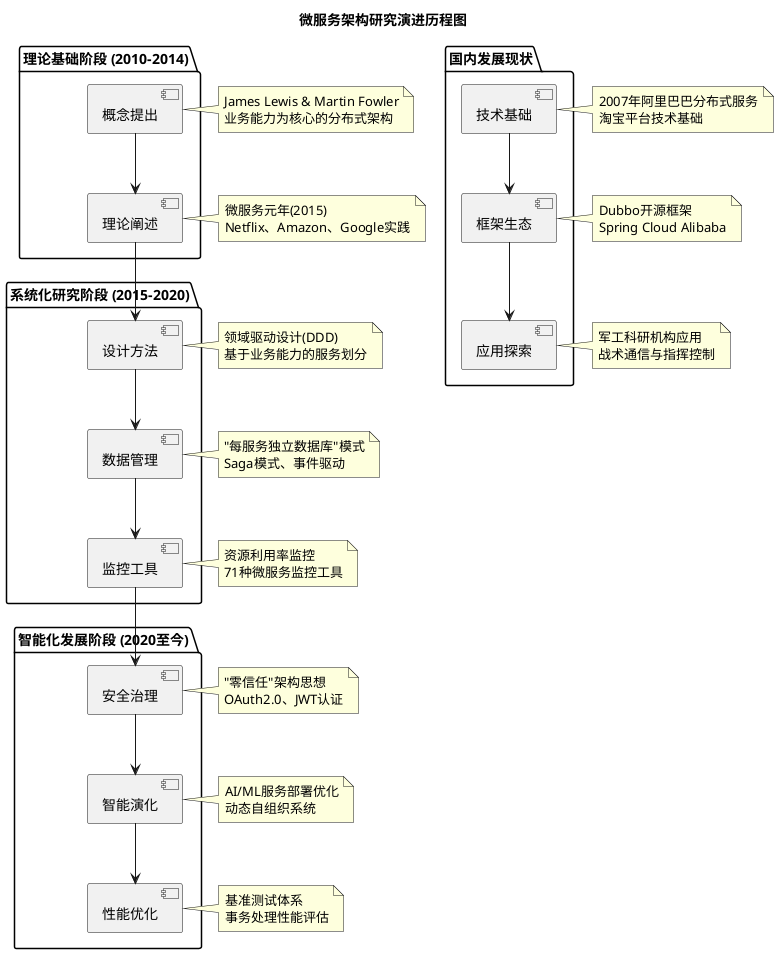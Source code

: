 @startuml
title 微服务架构研究演进历程图

package "理论基础阶段 (2010-2014)" {
    [概念提出] as concept
    [理论阐述] as theory
}

package "系统化研究阶段 (2015-2020)" {
    [设计方法] as design
    [数据管理] as data
    [监控工具] as monitoring
}

package "智能化发展阶段 (2020至今)" {
    [安全治理] as security
    [智能演化] as intelligence
    [性能优化] as performance
}

package "国内发展现状" {
    [技术基础] as foundation
    [框架生态] as framework
    [应用探索] as application
}

concept --> theory
theory --> design
design --> data
data --> monitoring
monitoring --> security
security --> intelligence
intelligence --> performance

foundation --> framework
framework --> application

note right of concept : James Lewis & Martin Fowler\n业务能力为核心的分布式架构
note right of theory : 微服务元年(2015)\nNetflix、Amazon、Google实践
note right of design : 领域驱动设计(DDD)\n基于业务能力的服务划分
note right of data : "每服务独立数据库"模式\nSaga模式、事件驱动
note right of monitoring : 资源利用率监控\n71种微服务监控工具
note right of security : "零信任"架构思想\nOAuth2.0、JWT认证
note right of intelligence : AI/ML服务部署优化\n动态自组织系统
note right of performance : 基准测试体系\n事务处理性能评估

note right of foundation : 2007年阿里巴巴分布式服务\n淘宝平台技术基础
note right of framework : Dubbo开源框架\nSpring Cloud Alibaba
note right of application : 军工科研机构应用\n战术通信与指挥控制

@enduml
